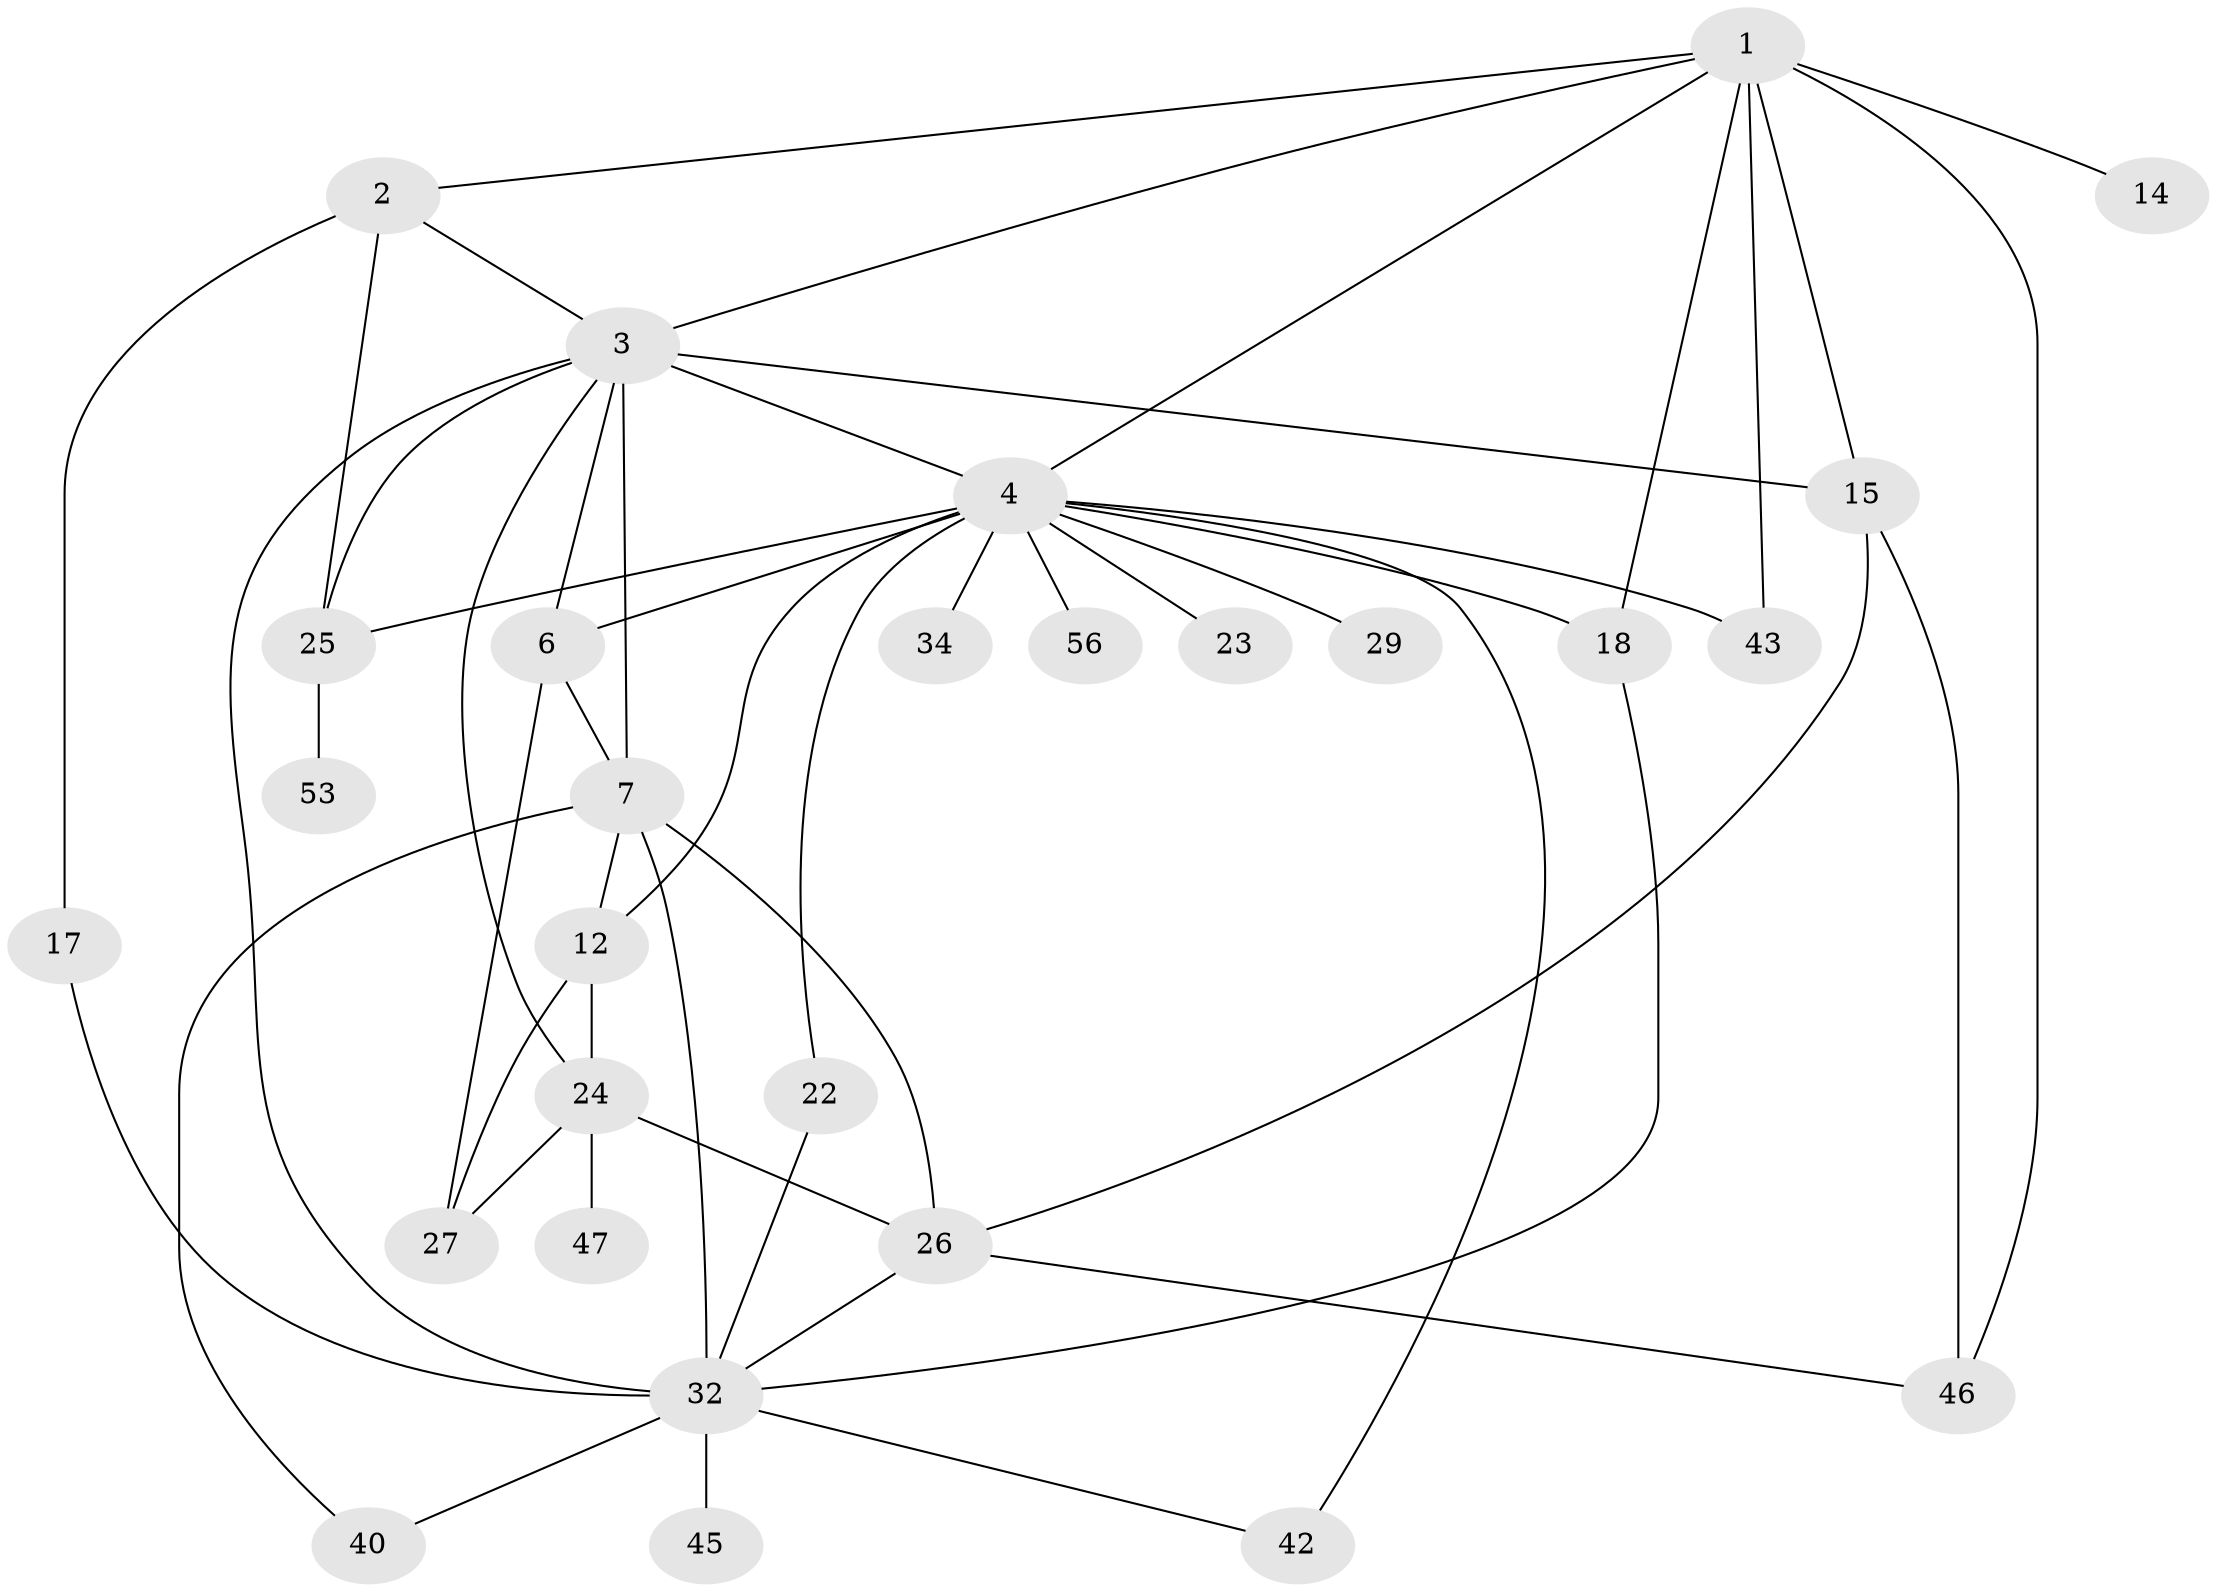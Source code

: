 // original degree distribution, {6: 0.07142857142857142, 4: 0.10714285714285714, 5: 0.16071428571428573, 3: 0.14285714285714285, 2: 0.35714285714285715, 1: 0.16071428571428573}
// Generated by graph-tools (version 1.1) at 2025/13/03/09/25 04:13:25]
// undirected, 28 vertices, 51 edges
graph export_dot {
graph [start="1"]
  node [color=gray90,style=filled];
  1 [super="+8+11"];
  2;
  3 [super="+9"];
  4 [super="+16+5+21"];
  6 [super="+13"];
  7 [super="+10"];
  12;
  14;
  15 [super="+31"];
  17;
  18 [super="+30+54"];
  22;
  23;
  24 [super="+37+28+39"];
  25 [super="+36+50"];
  26 [super="+49"];
  27 [super="+41"];
  29;
  32 [super="+33+51"];
  34;
  40;
  42;
  43;
  45;
  46 [super="+52"];
  47 [super="+55"];
  53;
  56;
  1 -- 2;
  1 -- 3;
  1 -- 4;
  1 -- 15 [weight=2];
  1 -- 18;
  1 -- 43;
  1 -- 14;
  1 -- 46;
  2 -- 17;
  2 -- 25;
  2 -- 3;
  3 -- 6;
  3 -- 7;
  3 -- 24;
  3 -- 32;
  3 -- 4 [weight=2];
  3 -- 25;
  3 -- 15;
  4 -- 23;
  4 -- 43;
  4 -- 12;
  4 -- 34;
  4 -- 6;
  4 -- 42;
  4 -- 18;
  4 -- 22;
  4 -- 56;
  4 -- 29;
  4 -- 25;
  6 -- 27;
  6 -- 7;
  7 -- 32 [weight=2];
  7 -- 40;
  7 -- 26;
  7 -- 12;
  12 -- 27;
  12 -- 24;
  15 -- 26;
  15 -- 46;
  17 -- 32;
  18 -- 32;
  22 -- 32;
  24 -- 47;
  24 -- 26;
  24 -- 27;
  25 -- 53;
  26 -- 32;
  26 -- 46;
  32 -- 42;
  32 -- 40;
  32 -- 45;
}
